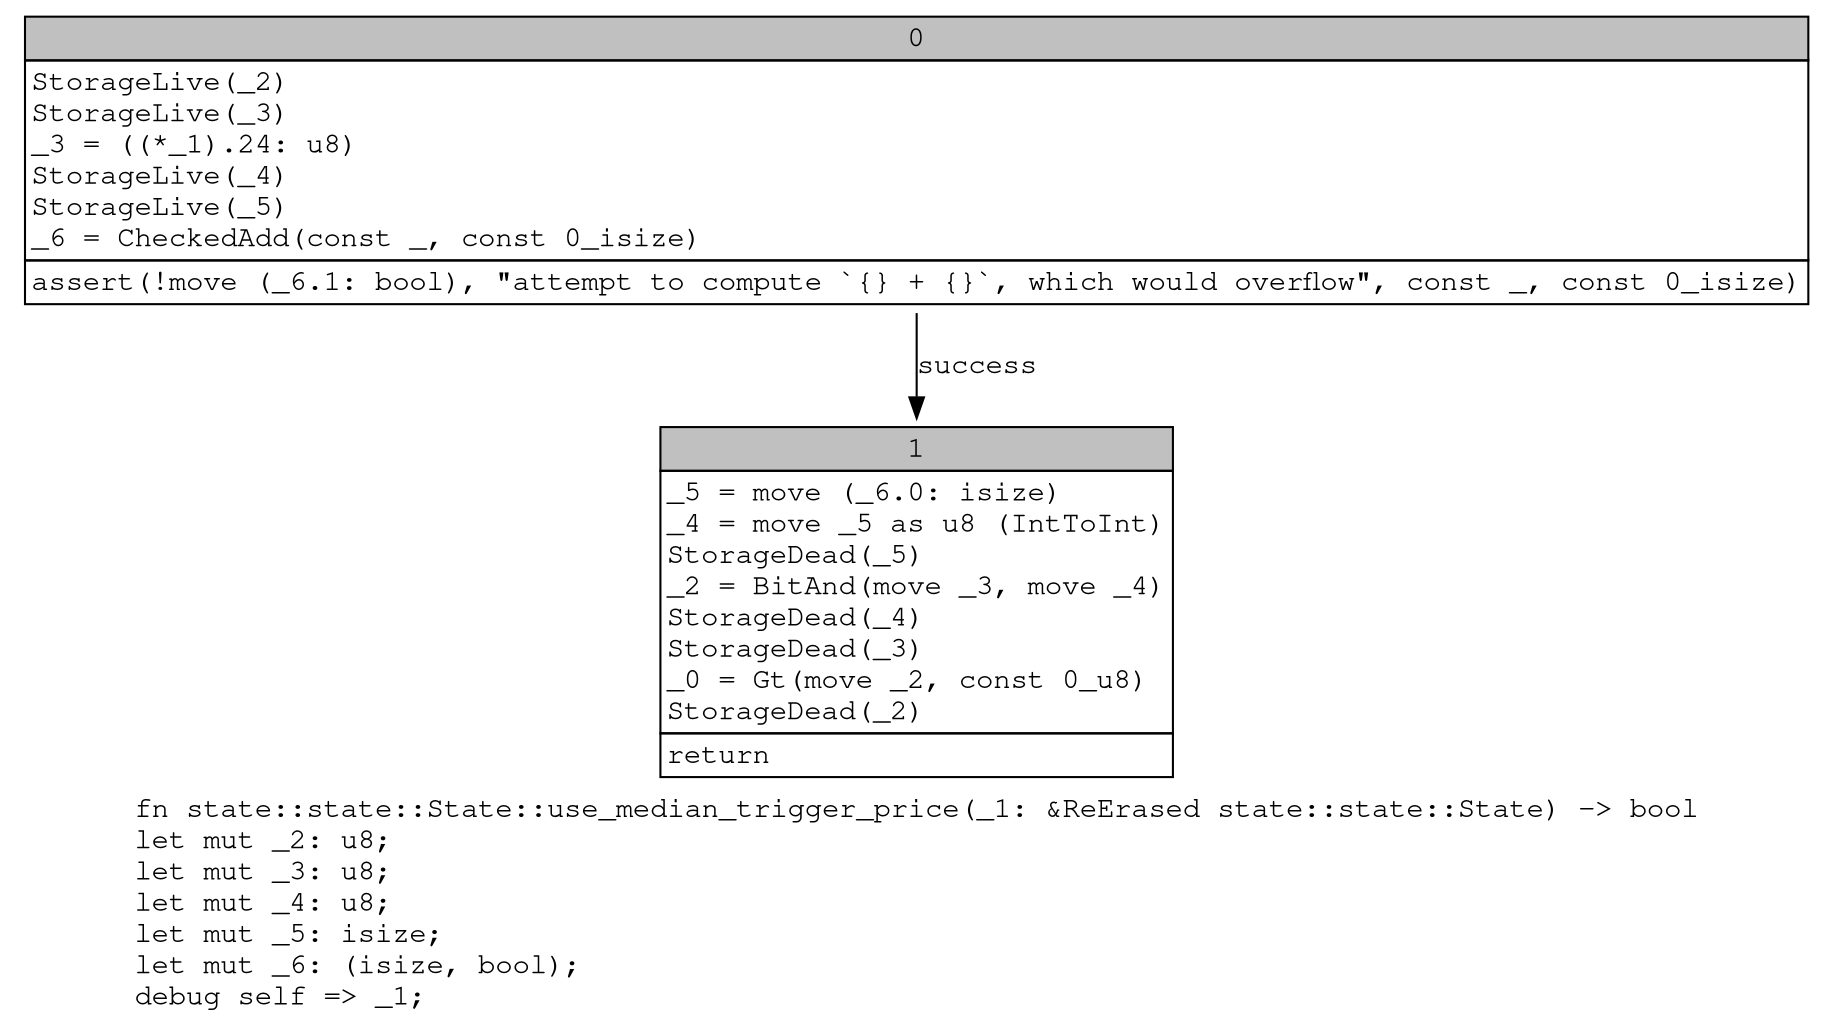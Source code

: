 digraph Mir_0_4171 {
    graph [fontname="Courier, monospace"];
    node [fontname="Courier, monospace"];
    edge [fontname="Courier, monospace"];
    label=<fn state::state::State::use_median_trigger_price(_1: &amp;ReErased state::state::State) -&gt; bool<br align="left"/>let mut _2: u8;<br align="left"/>let mut _3: u8;<br align="left"/>let mut _4: u8;<br align="left"/>let mut _5: isize;<br align="left"/>let mut _6: (isize, bool);<br align="left"/>debug self =&gt; _1;<br align="left"/>>;
    bb0__0_4171 [shape="none", label=<<table border="0" cellborder="1" cellspacing="0"><tr><td bgcolor="gray" align="center" colspan="1">0</td></tr><tr><td align="left" balign="left">StorageLive(_2)<br/>StorageLive(_3)<br/>_3 = ((*_1).24: u8)<br/>StorageLive(_4)<br/>StorageLive(_5)<br/>_6 = CheckedAdd(const _, const 0_isize)<br/></td></tr><tr><td align="left">assert(!move (_6.1: bool), &quot;attempt to compute `{} + {}`, which would overflow&quot;, const _, const 0_isize)</td></tr></table>>];
    bb1__0_4171 [shape="none", label=<<table border="0" cellborder="1" cellspacing="0"><tr><td bgcolor="gray" align="center" colspan="1">1</td></tr><tr><td align="left" balign="left">_5 = move (_6.0: isize)<br/>_4 = move _5 as u8 (IntToInt)<br/>StorageDead(_5)<br/>_2 = BitAnd(move _3, move _4)<br/>StorageDead(_4)<br/>StorageDead(_3)<br/>_0 = Gt(move _2, const 0_u8)<br/>StorageDead(_2)<br/></td></tr><tr><td align="left">return</td></tr></table>>];
    bb0__0_4171 -> bb1__0_4171 [label="success"];
}
